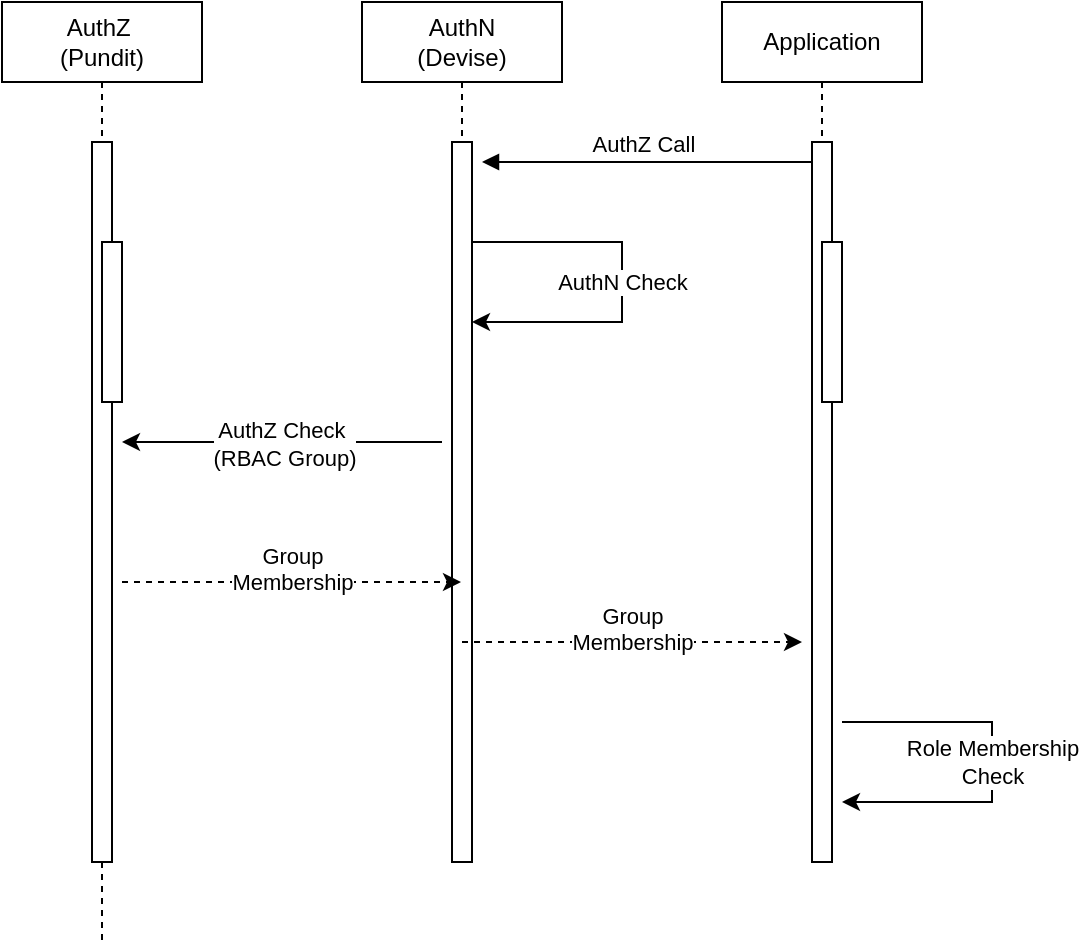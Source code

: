 <mxfile version="26.0.14">
  <diagram name="Page-1" id="2YBvvXClWsGukQMizWep">
    <mxGraphModel dx="1650" dy="967" grid="1" gridSize="10" guides="1" tooltips="1" connect="1" arrows="1" fold="1" page="1" pageScale="1" pageWidth="850" pageHeight="1100" math="0" shadow="0">
      <root>
        <mxCell id="0" />
        <mxCell id="1" parent="0" />
        <mxCell id="aM9ryv3xv72pqoxQDRHE-1" value="AuthZ&amp;nbsp;&lt;div&gt;(Pundit)&lt;/div&gt;" style="shape=umlLifeline;perimeter=lifelinePerimeter;whiteSpace=wrap;html=1;container=0;dropTarget=0;collapsible=0;recursiveResize=0;outlineConnect=0;portConstraint=eastwest;newEdgeStyle={&quot;edgeStyle&quot;:&quot;elbowEdgeStyle&quot;,&quot;elbow&quot;:&quot;vertical&quot;,&quot;curved&quot;:0,&quot;rounded&quot;:0};" parent="1" vertex="1">
          <mxGeometry x="40" y="40" width="100" height="470" as="geometry" />
        </mxCell>
        <mxCell id="aM9ryv3xv72pqoxQDRHE-2" value="" style="html=1;points=[];perimeter=orthogonalPerimeter;outlineConnect=0;targetShapes=umlLifeline;portConstraint=eastwest;newEdgeStyle={&quot;edgeStyle&quot;:&quot;elbowEdgeStyle&quot;,&quot;elbow&quot;:&quot;vertical&quot;,&quot;curved&quot;:0,&quot;rounded&quot;:0};" parent="aM9ryv3xv72pqoxQDRHE-1" vertex="1">
          <mxGeometry x="45" y="70" width="10" height="360" as="geometry" />
        </mxCell>
        <mxCell id="aM9ryv3xv72pqoxQDRHE-4" value="" style="html=1;points=[];perimeter=orthogonalPerimeter;outlineConnect=0;targetShapes=umlLifeline;portConstraint=eastwest;newEdgeStyle={&quot;edgeStyle&quot;:&quot;elbowEdgeStyle&quot;,&quot;elbow&quot;:&quot;vertical&quot;,&quot;curved&quot;:0,&quot;rounded&quot;:0};" parent="aM9ryv3xv72pqoxQDRHE-1" vertex="1">
          <mxGeometry x="50" y="120" width="10" height="80" as="geometry" />
        </mxCell>
        <mxCell id="aM9ryv3xv72pqoxQDRHE-5" value="AuthN&lt;br&gt;(Devise)" style="shape=umlLifeline;perimeter=lifelinePerimeter;whiteSpace=wrap;html=1;container=0;dropTarget=0;collapsible=0;recursiveResize=0;outlineConnect=0;portConstraint=eastwest;newEdgeStyle={&quot;edgeStyle&quot;:&quot;elbowEdgeStyle&quot;,&quot;elbow&quot;:&quot;vertical&quot;,&quot;curved&quot;:0,&quot;rounded&quot;:0};" parent="1" vertex="1">
          <mxGeometry x="220" y="40" width="100" height="430" as="geometry" />
        </mxCell>
        <mxCell id="aM9ryv3xv72pqoxQDRHE-6" value="" style="html=1;points=[];perimeter=orthogonalPerimeter;outlineConnect=0;targetShapes=umlLifeline;portConstraint=eastwest;newEdgeStyle={&quot;edgeStyle&quot;:&quot;elbowEdgeStyle&quot;,&quot;elbow&quot;:&quot;vertical&quot;,&quot;curved&quot;:0,&quot;rounded&quot;:0};" parent="aM9ryv3xv72pqoxQDRHE-5" vertex="1">
          <mxGeometry x="45" y="70" width="10" height="360" as="geometry" />
        </mxCell>
        <mxCell id="f2kxUUdgLyXDUsbRW9QG-11" value="" style="endArrow=classic;html=1;rounded=0;" edge="1" parent="aM9ryv3xv72pqoxQDRHE-5">
          <mxGeometry relative="1" as="geometry">
            <mxPoint x="55" y="120" as="sourcePoint" />
            <mxPoint x="55" y="160" as="targetPoint" />
            <Array as="points">
              <mxPoint x="130" y="120" />
              <mxPoint x="130" y="160" />
            </Array>
          </mxGeometry>
        </mxCell>
        <mxCell id="f2kxUUdgLyXDUsbRW9QG-12" value="AuthN Check" style="edgeLabel;resizable=0;html=1;;align=center;verticalAlign=middle;" connectable="0" vertex="1" parent="f2kxUUdgLyXDUsbRW9QG-11">
          <mxGeometry relative="1" as="geometry" />
        </mxCell>
        <mxCell id="f2kxUUdgLyXDUsbRW9QG-1" value="Application" style="shape=umlLifeline;perimeter=lifelinePerimeter;whiteSpace=wrap;html=1;container=0;dropTarget=0;collapsible=0;recursiveResize=0;outlineConnect=0;portConstraint=eastwest;newEdgeStyle={&quot;edgeStyle&quot;:&quot;elbowEdgeStyle&quot;,&quot;elbow&quot;:&quot;vertical&quot;,&quot;curved&quot;:0,&quot;rounded&quot;:0};" vertex="1" parent="1">
          <mxGeometry x="400" y="40" width="100" height="430" as="geometry" />
        </mxCell>
        <mxCell id="f2kxUUdgLyXDUsbRW9QG-2" value="" style="html=1;points=[];perimeter=orthogonalPerimeter;outlineConnect=0;targetShapes=umlLifeline;portConstraint=eastwest;newEdgeStyle={&quot;edgeStyle&quot;:&quot;elbowEdgeStyle&quot;,&quot;elbow&quot;:&quot;vertical&quot;,&quot;curved&quot;:0,&quot;rounded&quot;:0};" vertex="1" parent="f2kxUUdgLyXDUsbRW9QG-1">
          <mxGeometry x="45" y="70" width="10" height="360" as="geometry" />
        </mxCell>
        <mxCell id="f2kxUUdgLyXDUsbRW9QG-4" value="" style="html=1;points=[];perimeter=orthogonalPerimeter;outlineConnect=0;targetShapes=umlLifeline;portConstraint=eastwest;newEdgeStyle={&quot;edgeStyle&quot;:&quot;elbowEdgeStyle&quot;,&quot;elbow&quot;:&quot;vertical&quot;,&quot;curved&quot;:0,&quot;rounded&quot;:0};" vertex="1" parent="f2kxUUdgLyXDUsbRW9QG-1">
          <mxGeometry x="50" y="120" width="10" height="80" as="geometry" />
        </mxCell>
        <mxCell id="f2kxUUdgLyXDUsbRW9QG-5" value="AuthZ Call&amp;nbsp;" style="html=1;verticalAlign=bottom;endArrow=block;edgeStyle=elbowEdgeStyle;elbow=vertical;curved=0;rounded=0;" edge="1" parent="1">
          <mxGeometry x="0.006" relative="1" as="geometry">
            <mxPoint x="445" y="120" as="sourcePoint" />
            <Array as="points">
              <mxPoint x="370" y="120" />
            </Array>
            <mxPoint x="280" y="120" as="targetPoint" />
            <mxPoint as="offset" />
          </mxGeometry>
        </mxCell>
        <mxCell id="f2kxUUdgLyXDUsbRW9QG-14" value="" style="endArrow=classic;html=1;rounded=0;" edge="1" parent="1">
          <mxGeometry relative="1" as="geometry">
            <mxPoint x="260" y="260" as="sourcePoint" />
            <mxPoint x="100" y="260" as="targetPoint" />
          </mxGeometry>
        </mxCell>
        <mxCell id="f2kxUUdgLyXDUsbRW9QG-15" value="Label" style="edgeLabel;resizable=0;html=1;;align=center;verticalAlign=middle;" connectable="0" vertex="1" parent="f2kxUUdgLyXDUsbRW9QG-14">
          <mxGeometry relative="1" as="geometry" />
        </mxCell>
        <mxCell id="f2kxUUdgLyXDUsbRW9QG-16" value="&lt;div&gt;AuthZ Check&amp;nbsp;&lt;br&gt;(RBAC Group)&lt;/div&gt;" style="edgeLabel;html=1;align=center;verticalAlign=middle;resizable=0;points=[];" vertex="1" connectable="0" parent="f2kxUUdgLyXDUsbRW9QG-14">
          <mxGeometry x="0.006" y="1" relative="1" as="geometry">
            <mxPoint x="1" as="offset" />
          </mxGeometry>
        </mxCell>
        <mxCell id="f2kxUUdgLyXDUsbRW9QG-17" value="Group&lt;br&gt;Membership&lt;div&gt;&lt;br&gt;&lt;/div&gt;" style="endArrow=classic;html=1;rounded=0;dashed=1;" edge="1" parent="1" target="aM9ryv3xv72pqoxQDRHE-5">
          <mxGeometry relative="1" as="geometry">
            <mxPoint x="100" y="330" as="sourcePoint" />
            <mxPoint x="190" y="330" as="targetPoint" />
            <Array as="points">
              <mxPoint x="140" y="330" />
              <mxPoint x="190" y="330" />
            </Array>
          </mxGeometry>
        </mxCell>
        <mxCell id="f2kxUUdgLyXDUsbRW9QG-21" value="Group&lt;br&gt;Membership&lt;div&gt;&lt;br&gt;&lt;/div&gt;" style="endArrow=classic;html=1;rounded=0;dashed=1;" edge="1" parent="1">
          <mxGeometry relative="1" as="geometry">
            <mxPoint x="270" y="360" as="sourcePoint" />
            <mxPoint x="440" y="360" as="targetPoint" />
            <Array as="points">
              <mxPoint x="310" y="360" />
              <mxPoint x="360" y="360" />
            </Array>
          </mxGeometry>
        </mxCell>
        <mxCell id="f2kxUUdgLyXDUsbRW9QG-22" value="Role Membership&lt;br&gt;Check" style="endArrow=classic;html=1;rounded=0;" edge="1" parent="1">
          <mxGeometry relative="1" as="geometry">
            <mxPoint x="460" y="400" as="sourcePoint" />
            <mxPoint x="460" y="440" as="targetPoint" />
            <Array as="points">
              <mxPoint x="535" y="400" />
              <mxPoint x="535" y="440" />
            </Array>
          </mxGeometry>
        </mxCell>
      </root>
    </mxGraphModel>
  </diagram>
</mxfile>
